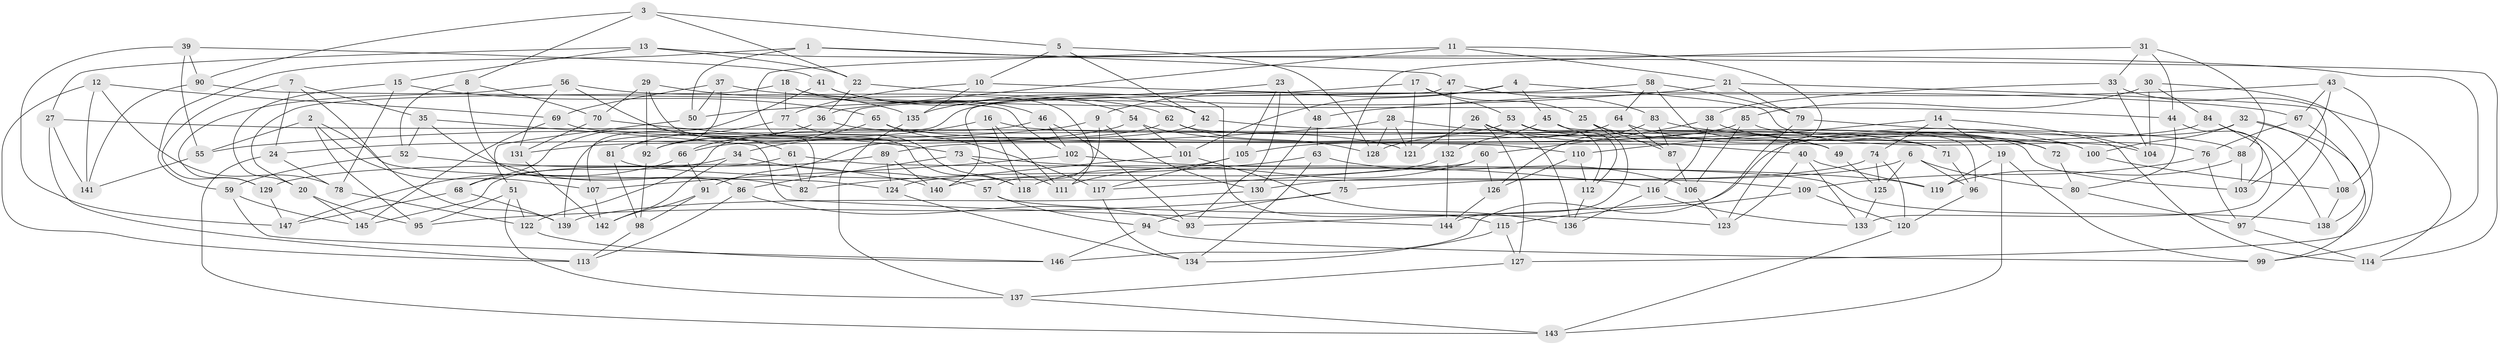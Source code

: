 // coarse degree distribution, {6: 0.5425531914893617, 4: 0.43617021276595747, 5: 0.02127659574468085}
// Generated by graph-tools (version 1.1) at 2025/52/02/27/25 19:52:32]
// undirected, 147 vertices, 294 edges
graph export_dot {
graph [start="1"]
  node [color=gray90,style=filled];
  1;
  2;
  3;
  4;
  5;
  6;
  7;
  8;
  9;
  10;
  11;
  12;
  13;
  14;
  15;
  16;
  17;
  18;
  19;
  20;
  21;
  22;
  23;
  24;
  25;
  26;
  27;
  28;
  29;
  30;
  31;
  32;
  33;
  34;
  35;
  36;
  37;
  38;
  39;
  40;
  41;
  42;
  43;
  44;
  45;
  46;
  47;
  48;
  49;
  50;
  51;
  52;
  53;
  54;
  55;
  56;
  57;
  58;
  59;
  60;
  61;
  62;
  63;
  64;
  65;
  66;
  67;
  68;
  69;
  70;
  71;
  72;
  73;
  74;
  75;
  76;
  77;
  78;
  79;
  80;
  81;
  82;
  83;
  84;
  85;
  86;
  87;
  88;
  89;
  90;
  91;
  92;
  93;
  94;
  95;
  96;
  97;
  98;
  99;
  100;
  101;
  102;
  103;
  104;
  105;
  106;
  107;
  108;
  109;
  110;
  111;
  112;
  113;
  114;
  115;
  116;
  117;
  118;
  119;
  120;
  121;
  122;
  123;
  124;
  125;
  126;
  127;
  128;
  129;
  130;
  131;
  132;
  133;
  134;
  135;
  136;
  137;
  138;
  139;
  140;
  141;
  142;
  143;
  144;
  145;
  146;
  147;
  1 -- 47;
  1 -- 59;
  1 -- 114;
  1 -- 50;
  2 -- 55;
  2 -- 124;
  2 -- 95;
  2 -- 107;
  3 -- 8;
  3 -- 22;
  3 -- 90;
  3 -- 5;
  4 -- 9;
  4 -- 101;
  4 -- 76;
  4 -- 45;
  5 -- 128;
  5 -- 42;
  5 -- 10;
  6 -- 125;
  6 -- 96;
  6 -- 80;
  6 -- 75;
  7 -- 139;
  7 -- 129;
  7 -- 24;
  7 -- 35;
  8 -- 86;
  8 -- 70;
  8 -- 52;
  9 -- 130;
  9 -- 57;
  9 -- 24;
  10 -- 67;
  10 -- 135;
  10 -- 77;
  11 -- 21;
  11 -- 36;
  11 -- 82;
  11 -- 123;
  12 -- 78;
  12 -- 69;
  12 -- 141;
  12 -- 113;
  13 -- 27;
  13 -- 99;
  13 -- 15;
  13 -- 22;
  14 -- 74;
  14 -- 104;
  14 -- 19;
  14 -- 110;
  15 -- 78;
  15 -- 20;
  15 -- 65;
  16 -- 71;
  16 -- 111;
  16 -- 118;
  16 -- 34;
  17 -- 139;
  17 -- 121;
  17 -- 53;
  17 -- 25;
  18 -- 20;
  18 -- 46;
  18 -- 111;
  18 -- 77;
  19 -- 143;
  19 -- 119;
  19 -- 99;
  20 -- 145;
  20 -- 95;
  21 -- 97;
  21 -- 50;
  21 -- 79;
  22 -- 115;
  22 -- 36;
  23 -- 48;
  23 -- 105;
  23 -- 135;
  23 -- 93;
  24 -- 78;
  24 -- 143;
  25 -- 144;
  25 -- 49;
  25 -- 87;
  26 -- 136;
  26 -- 121;
  26 -- 49;
  26 -- 127;
  27 -- 141;
  27 -- 113;
  27 -- 49;
  28 -- 121;
  28 -- 55;
  28 -- 128;
  28 -- 40;
  29 -- 135;
  29 -- 92;
  29 -- 70;
  29 -- 118;
  30 -- 85;
  30 -- 104;
  30 -- 84;
  30 -- 127;
  31 -- 44;
  31 -- 88;
  31 -- 33;
  31 -- 75;
  32 -- 93;
  32 -- 99;
  32 -- 108;
  32 -- 100;
  33 -- 114;
  33 -- 104;
  33 -- 38;
  34 -- 57;
  34 -- 68;
  34 -- 142;
  35 -- 52;
  35 -- 144;
  35 -- 82;
  36 -- 121;
  36 -- 68;
  37 -- 50;
  37 -- 81;
  37 -- 44;
  37 -- 69;
  38 -- 116;
  38 -- 72;
  38 -- 60;
  39 -- 41;
  39 -- 90;
  39 -- 147;
  39 -- 55;
  40 -- 119;
  40 -- 133;
  40 -- 123;
  41 -- 107;
  41 -- 54;
  41 -- 42;
  42 -- 100;
  42 -- 92;
  43 -- 67;
  43 -- 103;
  43 -- 48;
  43 -- 108;
  44 -- 80;
  44 -- 133;
  45 -- 112;
  45 -- 132;
  45 -- 96;
  46 -- 122;
  46 -- 102;
  46 -- 93;
  47 -- 83;
  47 -- 140;
  47 -- 132;
  48 -- 130;
  48 -- 63;
  49 -- 125;
  50 -- 51;
  51 -- 137;
  51 -- 95;
  51 -- 122;
  52 -- 140;
  52 -- 59;
  53 -- 91;
  53 -- 72;
  53 -- 112;
  54 -- 131;
  54 -- 71;
  54 -- 101;
  55 -- 141;
  56 -- 61;
  56 -- 129;
  56 -- 131;
  56 -- 62;
  57 -- 123;
  57 -- 94;
  58 -- 64;
  58 -- 79;
  58 -- 92;
  58 -- 71;
  59 -- 145;
  59 -- 146;
  60 -- 117;
  60 -- 111;
  60 -- 126;
  61 -- 138;
  61 -- 145;
  61 -- 82;
  62 -- 103;
  62 -- 128;
  62 -- 66;
  63 -- 134;
  63 -- 106;
  63 -- 82;
  64 -- 87;
  64 -- 128;
  64 -- 72;
  65 -- 117;
  65 -- 104;
  65 -- 66;
  66 -- 147;
  66 -- 91;
  67 -- 138;
  67 -- 76;
  68 -- 147;
  68 -- 139;
  69 -- 110;
  69 -- 145;
  70 -- 73;
  70 -- 131;
  71 -- 96;
  72 -- 80;
  73 -- 111;
  73 -- 86;
  73 -- 116;
  74 -- 120;
  74 -- 125;
  74 -- 130;
  75 -- 95;
  75 -- 94;
  76 -- 109;
  76 -- 97;
  77 -- 81;
  77 -- 118;
  78 -- 122;
  79 -- 88;
  79 -- 146;
  80 -- 97;
  81 -- 98;
  81 -- 109;
  83 -- 126;
  83 -- 87;
  83 -- 100;
  84 -- 103;
  84 -- 138;
  84 -- 89;
  85 -- 105;
  85 -- 114;
  85 -- 106;
  86 -- 93;
  86 -- 113;
  87 -- 106;
  88 -- 103;
  88 -- 119;
  89 -- 140;
  89 -- 124;
  89 -- 129;
  90 -- 141;
  90 -- 102;
  91 -- 98;
  91 -- 142;
  92 -- 98;
  94 -- 99;
  94 -- 146;
  96 -- 120;
  97 -- 114;
  98 -- 113;
  100 -- 108;
  101 -- 124;
  101 -- 136;
  102 -- 119;
  102 -- 107;
  105 -- 118;
  105 -- 117;
  106 -- 123;
  107 -- 142;
  108 -- 138;
  109 -- 115;
  109 -- 120;
  110 -- 126;
  110 -- 112;
  112 -- 136;
  115 -- 127;
  115 -- 134;
  116 -- 133;
  116 -- 136;
  117 -- 134;
  120 -- 143;
  122 -- 146;
  124 -- 134;
  125 -- 133;
  126 -- 144;
  127 -- 137;
  129 -- 147;
  130 -- 139;
  131 -- 142;
  132 -- 144;
  132 -- 140;
  135 -- 137;
  137 -- 143;
}
